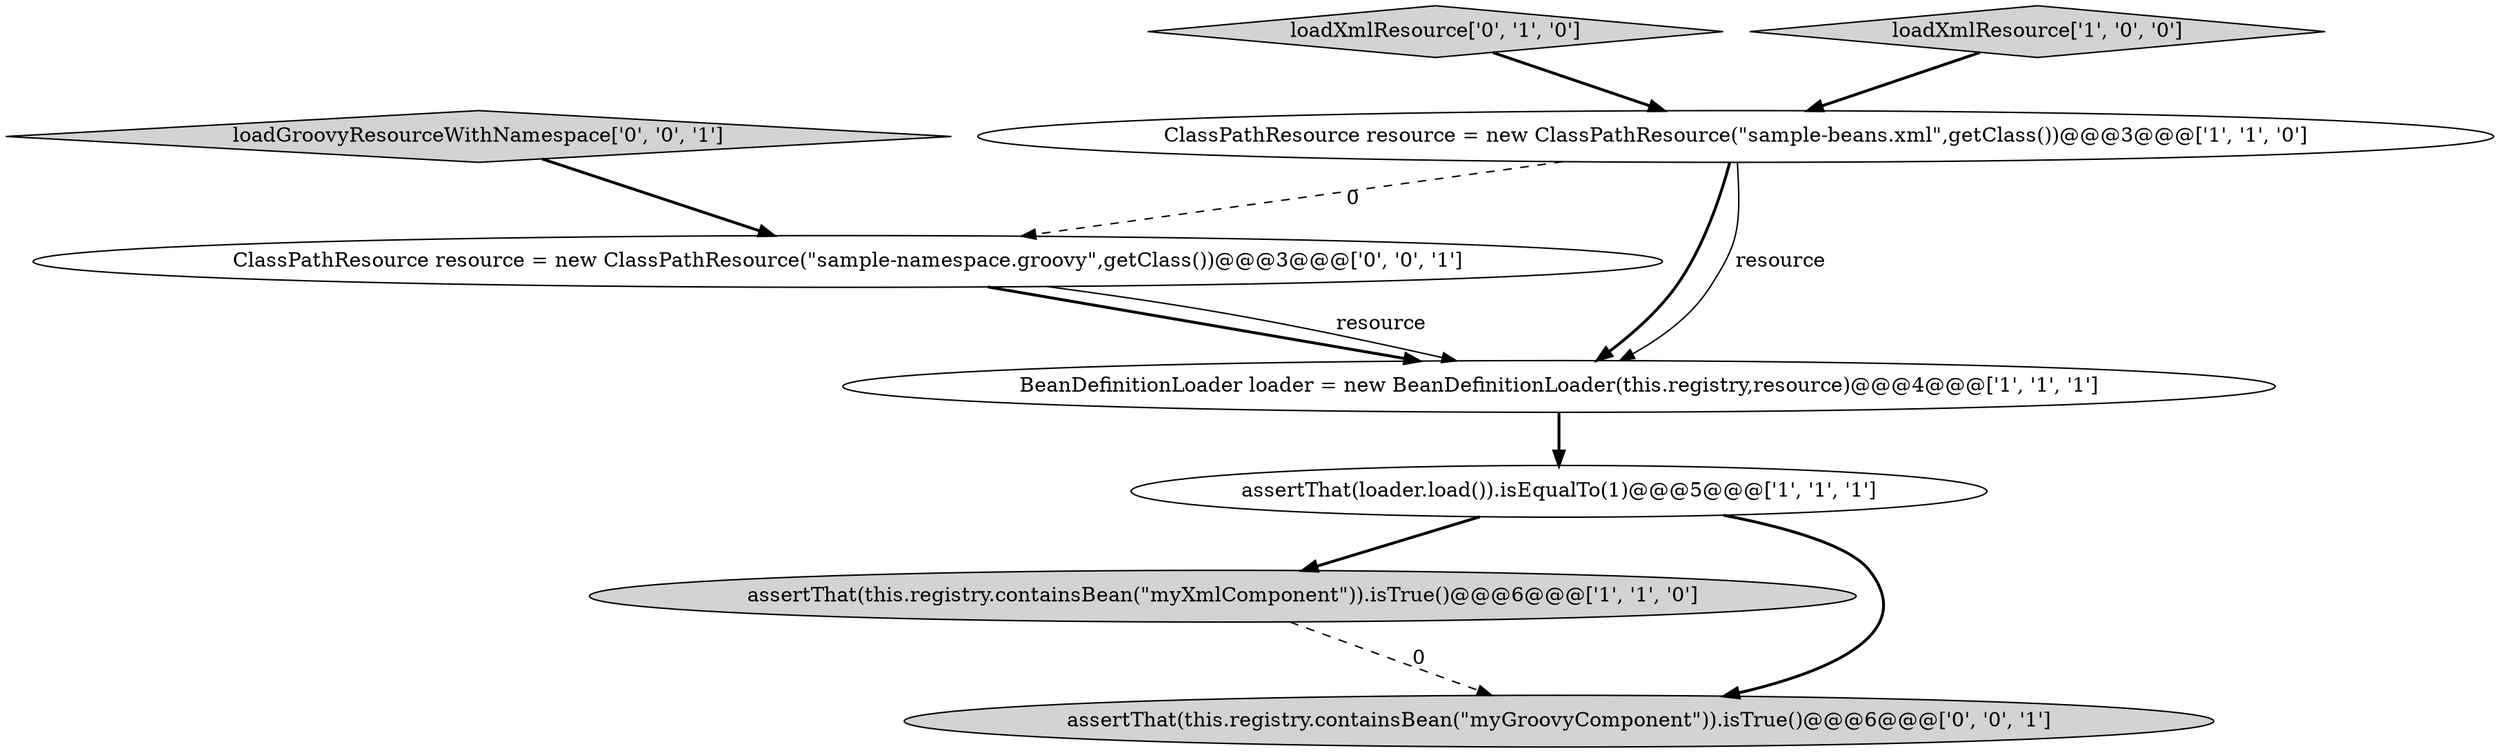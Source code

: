 digraph {
2 [style = filled, label = "assertThat(this.registry.containsBean(\"myXmlComponent\")).isTrue()@@@6@@@['1', '1', '0']", fillcolor = lightgray, shape = ellipse image = "AAA0AAABBB1BBB"];
5 [style = filled, label = "loadXmlResource['0', '1', '0']", fillcolor = lightgray, shape = diamond image = "AAA0AAABBB2BBB"];
7 [style = filled, label = "assertThat(this.registry.containsBean(\"myGroovyComponent\")).isTrue()@@@6@@@['0', '0', '1']", fillcolor = lightgray, shape = ellipse image = "AAA0AAABBB3BBB"];
0 [style = filled, label = "assertThat(loader.load()).isEqualTo(1)@@@5@@@['1', '1', '1']", fillcolor = white, shape = ellipse image = "AAA0AAABBB1BBB"];
4 [style = filled, label = "ClassPathResource resource = new ClassPathResource(\"sample-beans.xml\",getClass())@@@3@@@['1', '1', '0']", fillcolor = white, shape = ellipse image = "AAA0AAABBB1BBB"];
6 [style = filled, label = "loadGroovyResourceWithNamespace['0', '0', '1']", fillcolor = lightgray, shape = diamond image = "AAA0AAABBB3BBB"];
8 [style = filled, label = "ClassPathResource resource = new ClassPathResource(\"sample-namespace.groovy\",getClass())@@@3@@@['0', '0', '1']", fillcolor = white, shape = ellipse image = "AAA0AAABBB3BBB"];
1 [style = filled, label = "BeanDefinitionLoader loader = new BeanDefinitionLoader(this.registry,resource)@@@4@@@['1', '1', '1']", fillcolor = white, shape = ellipse image = "AAA0AAABBB1BBB"];
3 [style = filled, label = "loadXmlResource['1', '0', '0']", fillcolor = lightgray, shape = diamond image = "AAA0AAABBB1BBB"];
8->1 [style = bold, label=""];
4->1 [style = bold, label=""];
4->1 [style = solid, label="resource"];
1->0 [style = bold, label=""];
4->8 [style = dashed, label="0"];
8->1 [style = solid, label="resource"];
2->7 [style = dashed, label="0"];
3->4 [style = bold, label=""];
5->4 [style = bold, label=""];
6->8 [style = bold, label=""];
0->2 [style = bold, label=""];
0->7 [style = bold, label=""];
}
